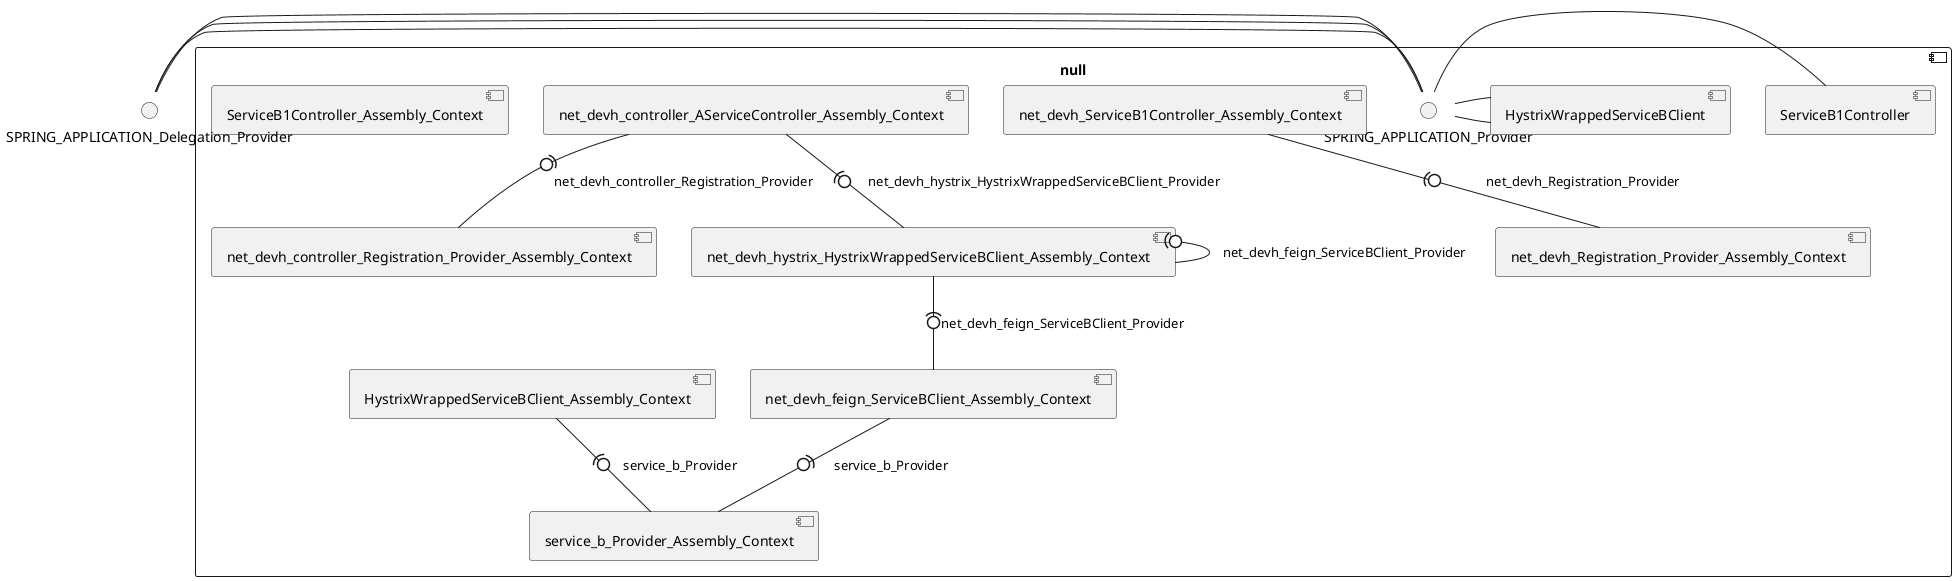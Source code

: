 @startuml
skinparam fixCircleLabelOverlapping true
() SPRING_APPLICATION_Delegation_Provider
component null {
SPRING_APPLICATION_Delegation_Provider - SPRING_APPLICATION_Provider
SPRING_APPLICATION_Provider - [ServiceB1Controller]
SPRING_APPLICATION_Delegation_Provider - SPRING_APPLICATION_Provider
SPRING_APPLICATION_Provider - [HystrixWrappedServiceBClient]
SPRING_APPLICATION_Delegation_Provider - SPRING_APPLICATION_Provider
SPRING_APPLICATION_Provider - [HystrixWrappedServiceBClient]
[net_devh_ServiceB1Controller_Assembly_Context] -(0- [net_devh_Registration_Provider_Assembly_Context] : net_devh_Registration_Provider
[net_devh_controller_AServiceController_Assembly_Context] -(0- [net_devh_controller_Registration_Provider_Assembly_Context] : net_devh_controller_Registration_Provider
[net_devh_hystrix_HystrixWrappedServiceBClient_Assembly_Context] -(0- [net_devh_feign_ServiceBClient_Assembly_Context] : net_devh_feign_ServiceBClient_Provider
[net_devh_hystrix_HystrixWrappedServiceBClient_Assembly_Context] -(0- [net_devh_hystrix_HystrixWrappedServiceBClient_Assembly_Context] : net_devh_feign_ServiceBClient_Provider
[net_devh_controller_AServiceController_Assembly_Context] -(0- [net_devh_hystrix_HystrixWrappedServiceBClient_Assembly_Context] : net_devh_hystrix_HystrixWrappedServiceBClient_Provider
[net_devh_feign_ServiceBClient_Assembly_Context] -(0- [service_b_Provider_Assembly_Context] : service_b_Provider
[HystrixWrappedServiceBClient_Assembly_Context] -(0- [service_b_Provider_Assembly_Context] : service_b_Provider
[HystrixWrappedServiceBClient_Assembly_Context] [[yidongnan-spring-cloud-netflix-example.repository#_3QX2WLw4Ee6bT80UVZXLJg]]
[ServiceB1Controller_Assembly_Context] [[yidongnan-spring-cloud-netflix-example.repository#_3QX2WLw4Ee6bT80UVZXLJg]]
[net_devh_Registration_Provider_Assembly_Context] [[yidongnan-spring-cloud-netflix-example.repository#_3QX2WLw4Ee6bT80UVZXLJg]]
[net_devh_ServiceB1Controller_Assembly_Context] [[yidongnan-spring-cloud-netflix-example.repository#_3QX2WLw4Ee6bT80UVZXLJg]]
[net_devh_controller_AServiceController_Assembly_Context] [[yidongnan-spring-cloud-netflix-example.repository#_3QX2WLw4Ee6bT80UVZXLJg]]
[net_devh_controller_Registration_Provider_Assembly_Context] [[yidongnan-spring-cloud-netflix-example.repository#_3QX2WLw4Ee6bT80UVZXLJg]]
[net_devh_feign_ServiceBClient_Assembly_Context] [[yidongnan-spring-cloud-netflix-example.repository#_3QX2WLw4Ee6bT80UVZXLJg]]
[net_devh_hystrix_HystrixWrappedServiceBClient_Assembly_Context] [[yidongnan-spring-cloud-netflix-example.repository#_3QX2WLw4Ee6bT80UVZXLJg]]
[service_b_Provider_Assembly_Context] [[yidongnan-spring-cloud-netflix-example.repository#_3QX2WLw4Ee6bT80UVZXLJg]]
}

@enduml
